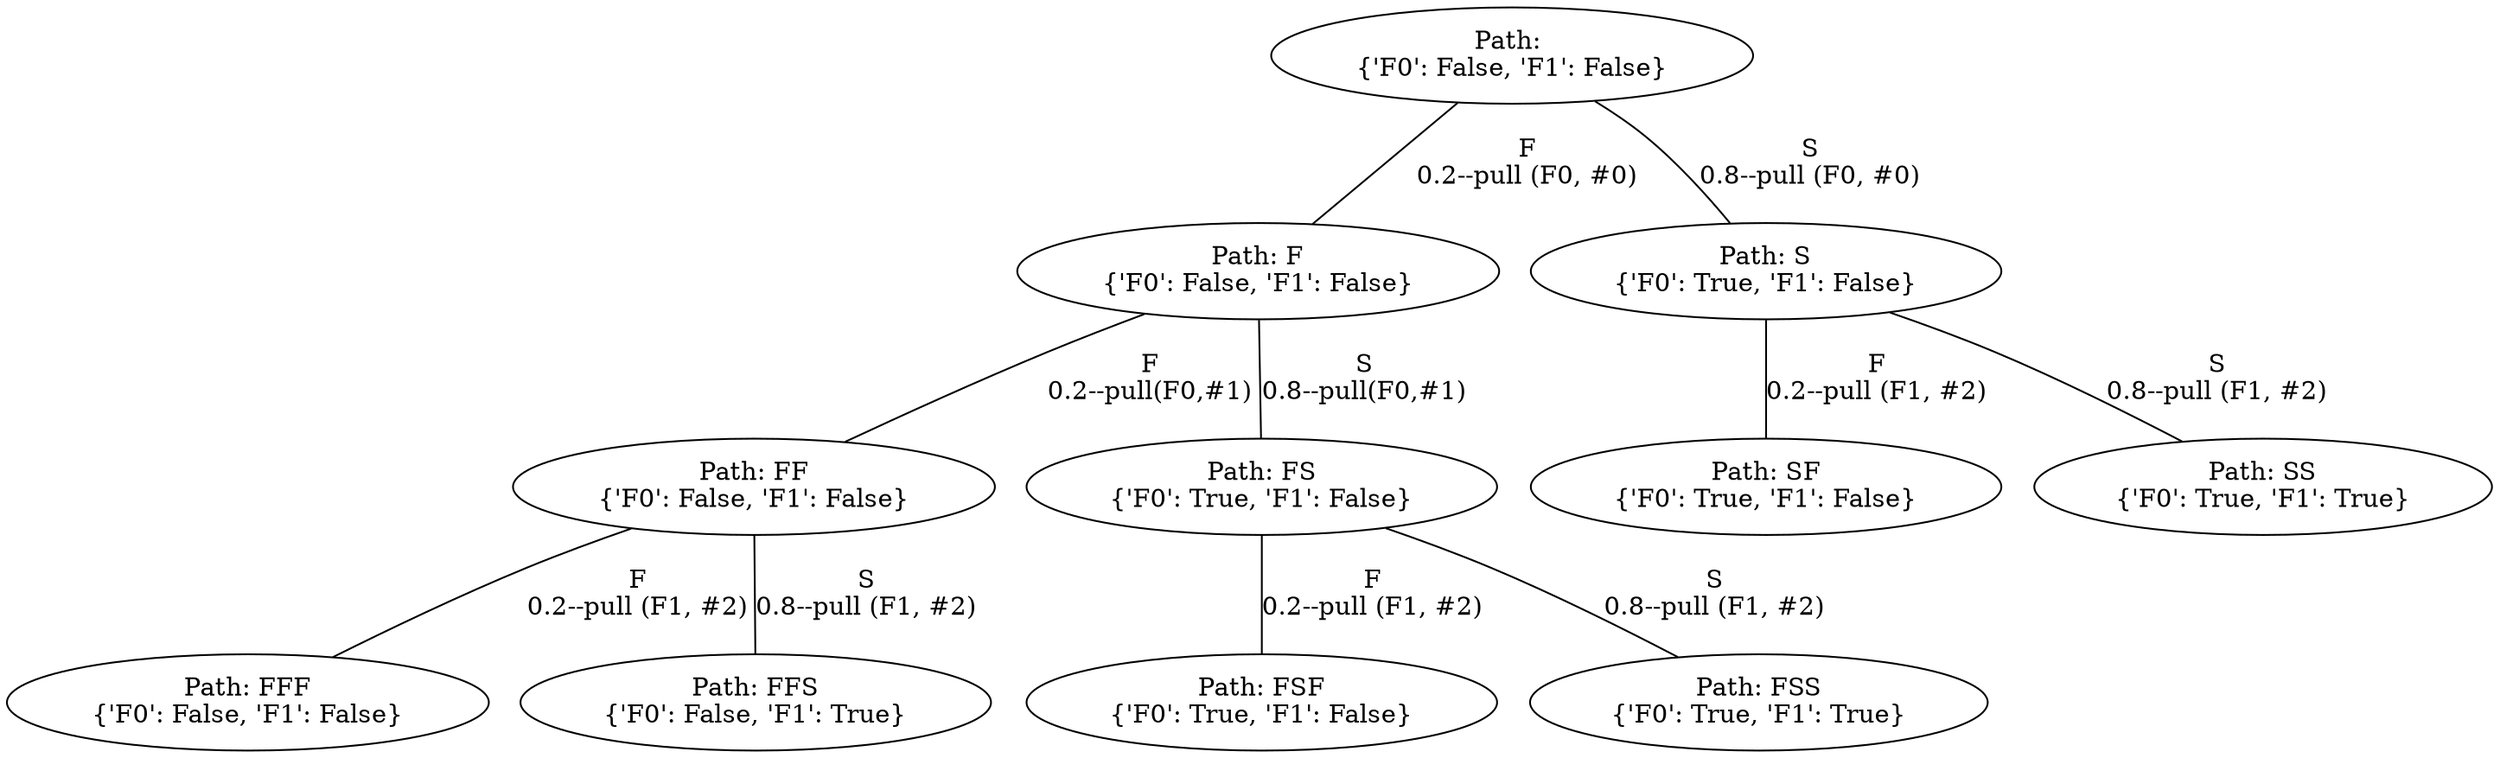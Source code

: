graph "graph" {
	"" [label="Path: 
{'F0': False, 'F1': False}"]
	F [label="Path: 
{'F0': False, 'F1': False}"]
	"" -- F [label="F
0.2--pull (F0, #0)"]
	F [label="Path: F
{'F0': False, 'F1': False}"]
	FF [label="Path: F
{'F0': False, 'F1': False}"]
	F -- FF [label="F
0.2--pull(F0,#1)"]
	FF [label="Path: FF
{'F0': False, 'F1': False}"]
	FFF [label="Path: FF
{'F0': False, 'F1': False}"]
	FF -- FFF [label="F
0.2--pull (F1, #2)"]
	FFF [label="Path: FFF
{'F0': False, 'F1': False}"]
	FFS [label="Path: FF
{'F0': False, 'F1': False}"]
	FF -- FFS [label="S
0.8--pull (F1, #2)"]
	FFS [label="Path: FFS
{'F0': False, 'F1': True}"]
	FS [label="Path: F
{'F0': False, 'F1': False}"]
	F -- FS [label="S
0.8--pull(F0,#1)"]
	FS [label="Path: FS
{'F0': True, 'F1': False}"]
	FSF [label="Path: FS
{'F0': True, 'F1': False}"]
	FS -- FSF [label="F
0.2--pull (F1, #2)"]
	FSF [label="Path: FSF
{'F0': True, 'F1': False}"]
	FSS [label="Path: FS
{'F0': True, 'F1': False}"]
	FS -- FSS [label="S
0.8--pull (F1, #2)"]
	FSS [label="Path: FSS
{'F0': True, 'F1': True}"]
	S [label="Path: 
{'F0': False, 'F1': False}"]
	"" -- S [label="S
0.8--pull (F0, #0)"]
	S [label="Path: S
{'F0': True, 'F1': False}"]
	SF [label="Path: S
{'F0': True, 'F1': False}"]
	S -- SF [label="F
0.2--pull (F1, #2)"]
	SF [label="Path: SF
{'F0': True, 'F1': False}"]
	SS [label="Path: S
{'F0': True, 'F1': False}"]
	S -- SS [label="S
0.8--pull (F1, #2)"]
	SS [label="Path: SS
{'F0': True, 'F1': True}"]
}
